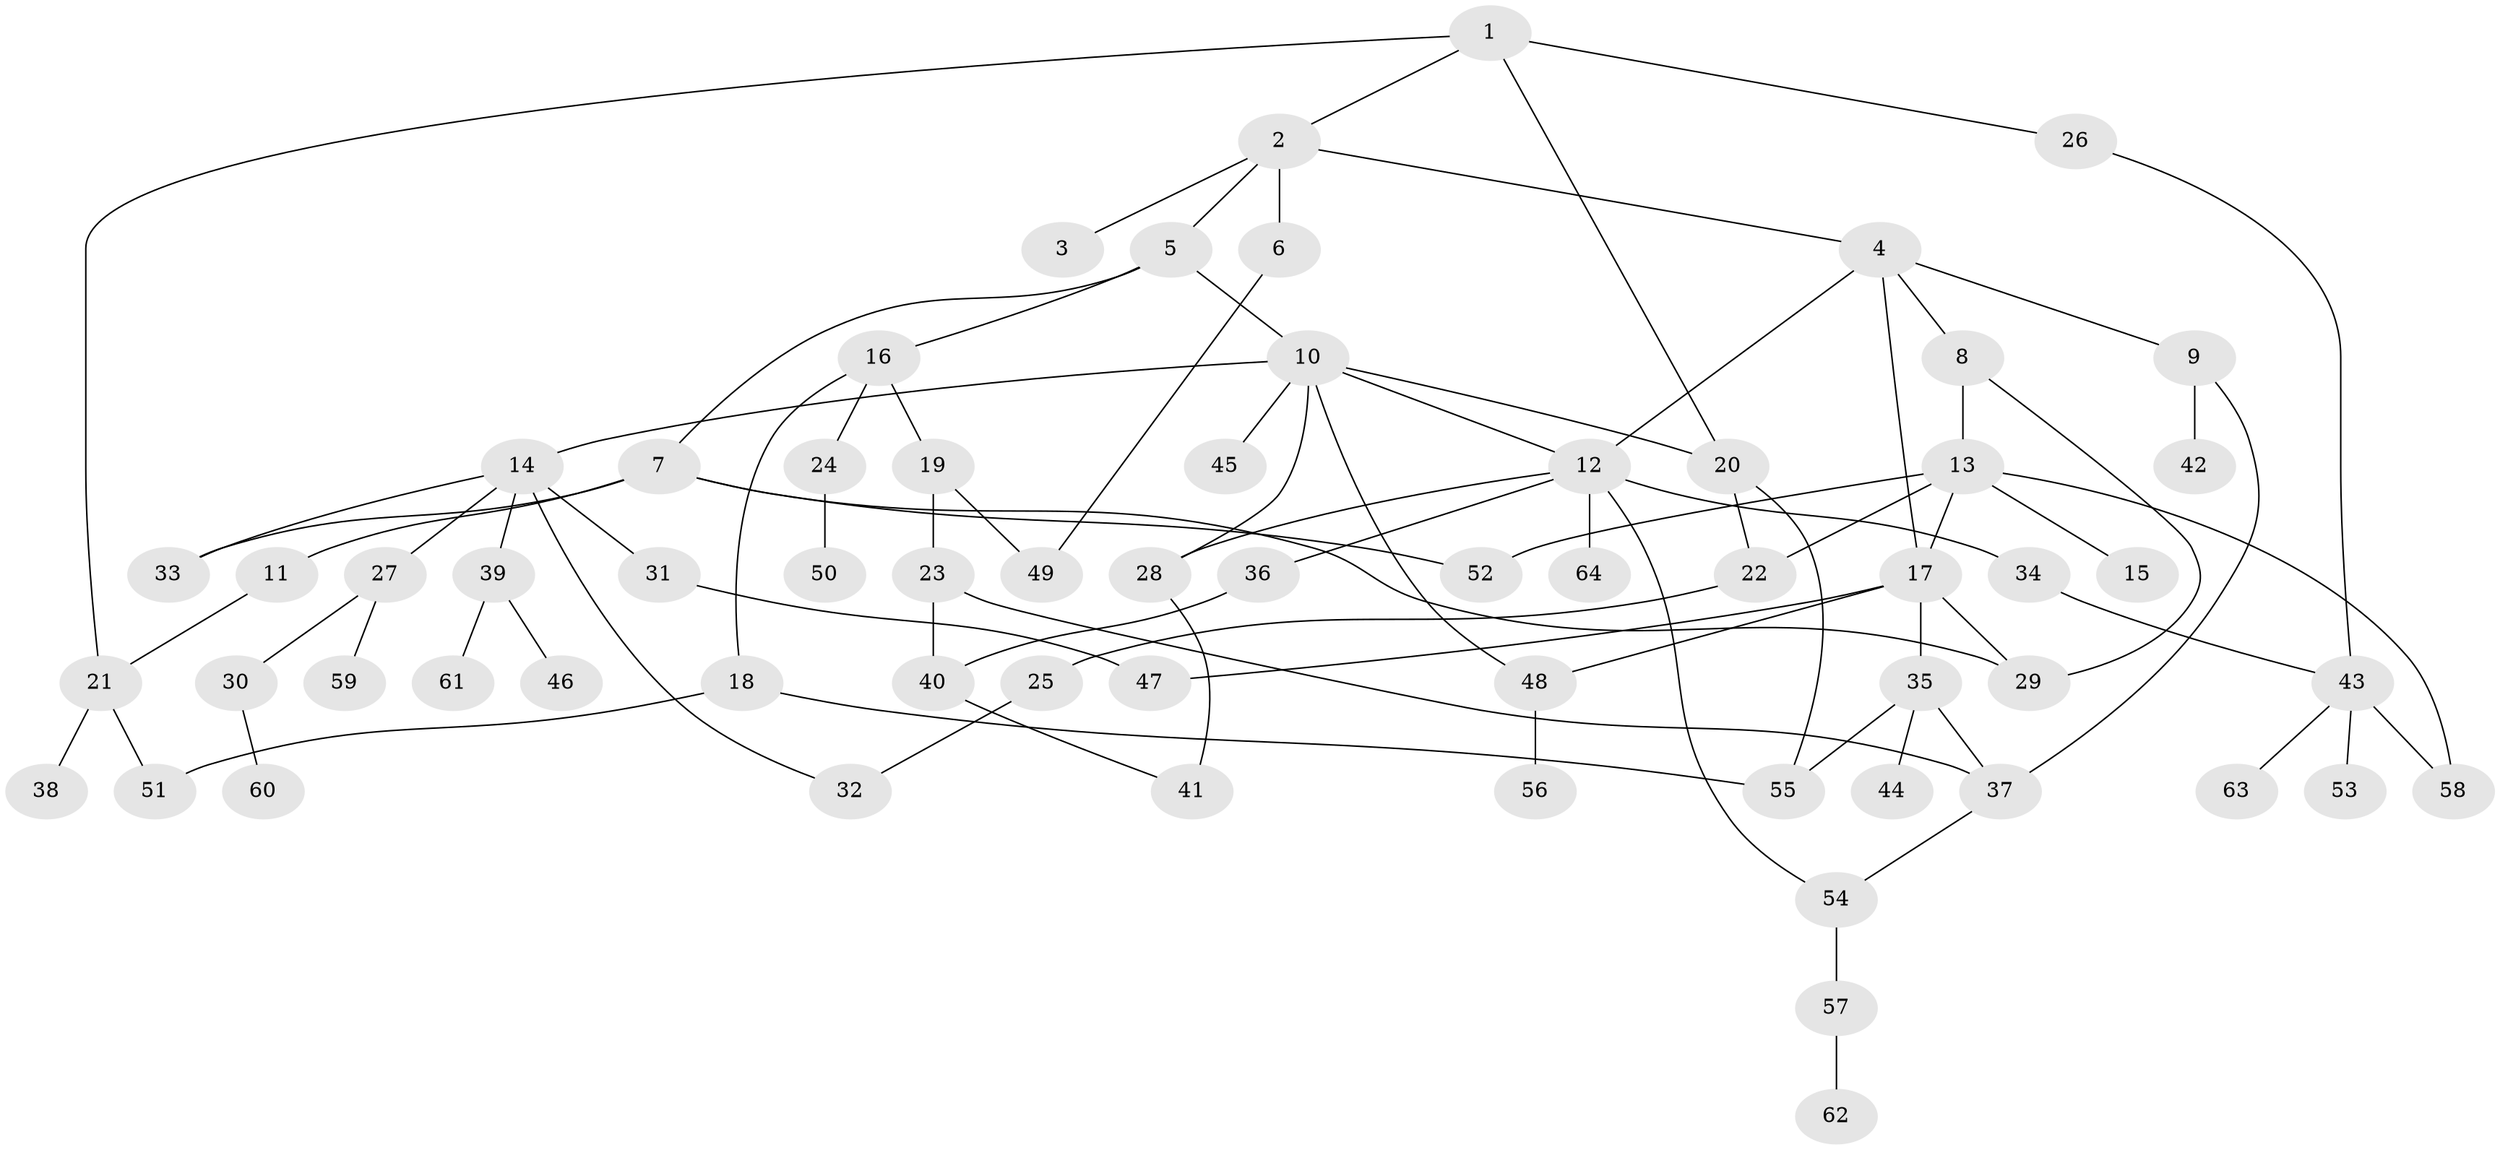 // Generated by graph-tools (version 1.1) at 2025/42/03/09/25 04:42:20]
// undirected, 64 vertices, 87 edges
graph export_dot {
graph [start="1"]
  node [color=gray90,style=filled];
  1;
  2;
  3;
  4;
  5;
  6;
  7;
  8;
  9;
  10;
  11;
  12;
  13;
  14;
  15;
  16;
  17;
  18;
  19;
  20;
  21;
  22;
  23;
  24;
  25;
  26;
  27;
  28;
  29;
  30;
  31;
  32;
  33;
  34;
  35;
  36;
  37;
  38;
  39;
  40;
  41;
  42;
  43;
  44;
  45;
  46;
  47;
  48;
  49;
  50;
  51;
  52;
  53;
  54;
  55;
  56;
  57;
  58;
  59;
  60;
  61;
  62;
  63;
  64;
  1 -- 2;
  1 -- 26;
  1 -- 21;
  1 -- 20;
  2 -- 3;
  2 -- 4;
  2 -- 5;
  2 -- 6;
  4 -- 8;
  4 -- 9;
  4 -- 12;
  4 -- 17;
  5 -- 7;
  5 -- 10;
  5 -- 16;
  6 -- 49;
  7 -- 11;
  7 -- 33;
  7 -- 29;
  7 -- 52;
  8 -- 13;
  8 -- 29;
  9 -- 37;
  9 -- 42;
  10 -- 12;
  10 -- 14;
  10 -- 20;
  10 -- 45;
  10 -- 48;
  10 -- 28;
  11 -- 21;
  12 -- 28;
  12 -- 34;
  12 -- 36;
  12 -- 54;
  12 -- 64;
  13 -- 15;
  13 -- 17;
  13 -- 22;
  13 -- 52;
  13 -- 58;
  14 -- 27;
  14 -- 31;
  14 -- 32;
  14 -- 39;
  14 -- 33;
  16 -- 18;
  16 -- 19;
  16 -- 24;
  17 -- 29;
  17 -- 35;
  17 -- 47;
  17 -- 48;
  18 -- 51;
  18 -- 55;
  19 -- 23;
  19 -- 49;
  20 -- 55;
  20 -- 22;
  21 -- 38;
  21 -- 51;
  22 -- 25;
  23 -- 40;
  23 -- 37;
  24 -- 50;
  25 -- 32;
  26 -- 43;
  27 -- 30;
  27 -- 59;
  28 -- 41;
  30 -- 60;
  31 -- 47;
  34 -- 43;
  35 -- 44;
  35 -- 55;
  35 -- 37;
  36 -- 40;
  37 -- 54;
  39 -- 46;
  39 -- 61;
  40 -- 41;
  43 -- 53;
  43 -- 58;
  43 -- 63;
  48 -- 56;
  54 -- 57;
  57 -- 62;
}
